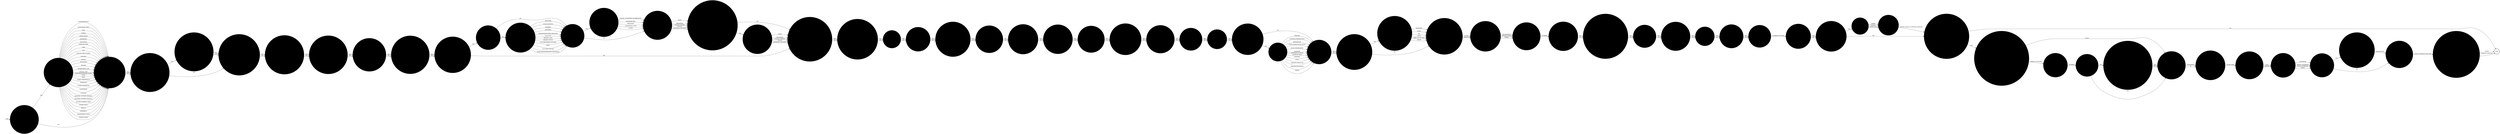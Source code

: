 digraph OLD_CONCERTED_INDISCIPLINE {  rankdir=LR;
  node [shape = circle];
  START_NODE [label="", shape=none];
  START_NODE -> 44750 [label = "start"];
  END_NODE [label="END", shape="doublecircle"];
  44122 [label = "Was control and restraints employed?", style="filled", color="#DDD"];
  44122 -> 44979 [label = "YES", style="filled", color="#DDD"];
  44122 -> 44979 [label = "NO", style="filled", color="#DDD"];
  44140 [label = "Is the incident subject to a governor's adjudication?", style="filled", color="#DDD"];
  44140 -> 44256 [label = "YES", style="filled", color="#DDD"];
  44140 -> 44256 [label = "NO", style="filled", color="#DDD"];
  44156 [label = "Has the prison service press office been informed?", style="filled", color="#DDD"];
  44156 -> 44267 [label = "YES", style="filled", color="#DDD"];
  44156 -> 44267 [label = "NO", style="filled", color="#DDD"];
  44161 [label = "Were works services staff present?", style="filled", color="#DDD"];
  44161 -> 45165 [label = "YES", style="filled", color="#DDD"];
  44161 -> 45165 [label = "NO", style="filled", color="#DDD"];
  44162 [label = "Has the service supplier been notified of a replacement keyword?", style="filled", color="#DDD"];
  44162 -> 44216 [label = "YES", style="filled", color="#DDD"];
  44162 -> 44216 [label = "NO", style="filled", color="#DDD"];
  44170 [label = "How many prisoners were involved?", style="filled", color="#DDD"];
  44170 -> 44551 [label = "NUMBER", style="filled", color="#DDD"];
  44182 [label = "Is the incident the subject of a police investigation?", style="filled", color="#DDD"];
  44182 -> 44783 [label = "YES", style="filled", color="#DDD"];
  44182 -> 44774 [label = "NO", style="filled", color="#DDD"];
  44216 [label = "Indicate the nature of the shut down", style="filled", color="#DDD"];
  44216 -> 44562 [label = "TELEPHONY", style="filled", color="#DDD"];
  44216 -> 44562 [label = "IT", style="filled", color="#DDD"];
  44238 [label = "Were extendable batons used?", style="filled", color="#DDD"];
  44238 -> 44338 [label = "YES", style="filled", color="#DDD"];
  44238 -> 44338 [label = "NO", style="filled", color="#DDD"];
  44250 [label = "Was the keyword requested?", style="filled", color="#DDD"];
  44250 -> 44162 [label = "YES", style="filled", color="#DDD"];
  44250 -> 44216 [label = "NO", style="filled", color="#DDD"];
  44256 [label = "Is any member of staff facing disciplinary charges?", style="filled", color="#DDD"];
  44256 -> 45065 [label = "YES", style="filled", color="#DDD"];
  44256 -> 45065 [label = "NO", style="filled", color="#DDD"];
  44267 [label = "Were any injuries received during this incident?", style="filled", color="#DDD"];
  44267 -> 45129 [label = "YES", style="filled", color="#DDD"];
  44267 -> 44884 [label = "NO", style="filled", color="#DDD"];
  44279 [label = "Quote the vantive case number", style="filled", color="#DDD"];
  44279 -> 44250 [label = "NUMBER", style="filled", color="#DDD"];
  44296 [label = "Were trained negotiators deployed?", style="filled", color="#DDD"];
  44296 -> 44317 [label = "YES", style="filled", color="#DDD"];
  44296 -> 44317 [label = "NO", style="filled", color="#DDD"];
  44299 [label = "Was the fire service present?", style="filled", color="#DDD"];
  44299 -> 45174 [label = "YES", style="filled", color="#DDD"];
  44299 -> 45174 [label = "NO", style="filled", color="#DDD"];
  44304 [label = "What was the location of the incident?", style="filled", color="#DDD"];
  44304 -> 44910 [label = "ADMINISTRATION", style="filled", color="#DDD"];
  44304 -> 44910 [label = "ASSOCIATION AREA", style="filled", color="#DDD"];
  44304 -> 44910 [label = "CELL", style="filled", color="#DDD"];
  44304 -> 44910 [label = "CHAPEL", style="filled", color="#DDD"];
  44304 -> 44910 [label = "DINING ROOM", style="filled", color="#DDD"];
  44304 -> 44910 [label = "DORMITORY", style="filled", color="#DDD"];
  44304 -> 44910 [label = "EDUCATION", style="filled", color="#DDD"];
  44304 -> 44910 [label = "EXERCISE YARD", style="filled", color="#DDD"];
  44304 -> 44910 [label = "GATE", style="filled", color="#DDD"];
  44304 -> 44910 [label = "GYM", style="filled", color="#DDD"];
  44304 -> 44910 [label = "HEALTH CARE CENTRE", style="filled", color="#DDD"];
  44304 -> 44910 [label = "KITCHEN", style="filled", color="#DDD"];
  44304 -> 44910 [label = "OFFICE", style="filled", color="#DDD"];
  44304 -> 44910 [label = "RECEPTION", style="filled", color="#DDD"];
  44304 -> 44910 [label = "RECESS", style="filled", color="#DDD"];
  44304 -> 44910 [label = "SEGREGATION UNIT", style="filled", color="#DDD"];
  44304 -> 44910 [label = "SPECIAL UNIT", style="filled", color="#DDD"];
  44304 -> 44910 [label = "SHOWERS/CHANGING ROOM", style="filled", color="#DDD"];
  44304 -> 44910 [label = "VISITS", style="filled", color="#DDD"];
  44304 -> 44910 [label = "WING", style="filled", color="#DDD"];
  44304 -> 44910 [label = "WORKS DEPARTMENT", style="filled", color="#DDD"];
  44304 -> 44910 [label = "WORKSHOP", style="filled", color="#DDD"];
  44304 -> 44910 [label = "WITHIN PERIMETER", style="filled", color="#DDD"];
  44304 -> 44910 [label = "ELSEWHERE", style="filled", color="#DDD"];
  44304 -> 44910 [label = "FUNERAL", style="filled", color="#DDD"];
  44304 -> 44910 [label = "HOSPITAL OUTSIDE (PATIENT)", style="filled", color="#DDD"];
  44304 -> 44910 [label = "HOSPITAL OUTSIDE (VISITING)", style="filled", color="#DDD"];
  44304 -> 44910 [label = "OUTSIDE WORKING PARTY", style="filled", color="#DDD"];
  44304 -> 44910 [label = "SPORTS FIELD", style="filled", color="#DDD"];
  44304 -> 44910 [label = "VEHICLE", style="filled", color="#DDD"];
  44304 -> 44910 [label = "WEDDINGS", style="filled", color="#DDD"];
  44304 -> 44910 [label = "MAGISTRATES COURT", style="filled", color="#DDD"];
  44304 -> 44910 [label = "CROWN COURT", style="filled", color="#DDD"];
  44317 [label = "Was an incident liaison officer present?", style="filled", color="#DDD"];
  44317 -> 45045 [label = "YES", style="filled", color="#DDD"];
  44317 -> 45045 [label = "NO", style="filled", color="#DDD"];
  44336 [label = "Was any evacuation necessary?", style="filled", color="#DDD"];
  44336 -> 44483 [label = "YES", style="filled", color="#DDD"];
  44336 -> 44483 [label = "NO", style="filled", color="#DDD"];
  44338 [label = "Duration of incident in hours", style="filled", color="#DDD"];
  44338 -> 45153 [label = "NUMBER OF HOURS", style="filled", color="#DDD"];
  44387 [label = "Describe the damage", style="filled", color="#DDD"];
  44387 -> 44661 [label = "MINOR", style="filled", color="#DDD"];
  44387 -> 44661 [label = "SERIOUS", style="filled", color="#DDD"];
  44387 -> 44661 [label = "EXTENSIVE", style="filled", color="#DDD"];
  44438 [label = "Were weapons used by the perpetrators?", style="filled", color="#DDD"];
  44438 -> 44654 [label = "YES", style="filled", color="#DDD"];
  44438 -> 44336 [label = "NO", style="filled", color="#DDD"];
  44483 [label = "Was there an apparent reason for the incident?", style="filled", color="#DDD"];
  44483 -> 44656 [label = "YES", style="filled", color="#DDD"];
  44483 -> 44738 [label = "NO", style="filled", color="#DDD"];
  44531 [label = "Was a minor injury sustained?", style="filled", color="#DDD"];
  44531 -> 44877 [label = "YES", style="filled", color="#DDD"];
  44531 -> 44734 [label = "NO", style="filled", color="#DDD"];
  44551 [label = "Have the ring leaders been identified?", style="filled", color="#DDD"];
  44551 -> 44623 [label = "YES", style="filled", color="#DDD"];
  44551 -> 44623 [label = "NO", style="filled", color="#DDD"];
  44562 [label = "What time was the system shut down?", style="filled", color="#DDD"];
  44562 -> 44577 [label = "ENTER TIME", style="filled", color="#DDD"];
  44577 [label = "Was this a full or partial shut down?", style="filled", color="#DDD"];
  44577 -> 44809 [label = "FULL", style="filled", color="#DDD"];
  44577 -> 44809 [label = "PARTIAL", style="filled", color="#DDD"];
  44623 [label = "Have the ring leaders been entered on inmate involvement?", style="filled", color="#DDD"];
  44623 -> 44917 [label = "YES", style="filled", color="#DDD"];
  44623 -> 44917 [label = "NO", style="filled", color="#DDD"];
  44654 [label = "Describe weapons used", style="filled", color="#DDD"];
  44654 -> 44336 [label = "FIREARM", style="filled", color="#DDD"];
  44654 -> 44336 [label = "CHEMICAL INCAPACITANT", style="filled", color="#DDD"];
  44654 -> 44336 [label = "KNIFE/BLADE", style="filled", color="#DDD"];
  44654 -> 44336 [label = "OTHER SHARP INSTRUMENT", style="filled", color="#DDD"];
  44654 -> 44336 [label = "BLUNT INSTRUMENT", style="filled", color="#DDD"];
  44654 -> 44336 [label = "LIGATURE", style="filled", color="#DDD"];
  44654 -> 44336 [label = "DANGEROUS LIQUID", style="filled", color="#DDD"];
  44654 -> 44336 [label = "EXCRETA/URINE", style="filled", color="#DDD"];
  44654 -> 44336 [label = "SPITTING", style="filled", color="#DDD"];
  44654 -> 44336 [label = "FOOD", style="filled", color="#DDD"];
  44654 -> 44336 [label = "THROWN FURNITURE", style="filled", color="#DDD"];
  44654 -> 44336 [label = "THROWN EQUIPMENT", style="filled", color="#DDD"];
  44654 -> 44336 [label = "OTHER", style="filled", color="#DDD"];
  44656 [label = "Describe the apparent reason for the incident", style="filled", color="#DDD"];
  44656 -> 44738 [label = "FACILITIES", style="filled", color="#DDD"];
  44656 -> 44738 [label = "FOOD", style="filled", color="#DDD"];
  44656 -> 44738 [label = "PAY", style="filled", color="#DDD"];
  44656 -> 44738 [label = "VISITS", style="filled", color="#DDD"];
  44656 -> 44738 [label = "TIME OUT OF CELL", style="filled", color="#DDD"];
  44656 -> 44738 [label = "OTHER", style="filled", color="#DDD"];
  44661 [label = "Estimated cost of damage", style="filled", color="#DDD"];
  44661 -> 44810 [label = "ENTER AMOUNT IN POUND STERLING", style="filled", color="#DDD"];
  44662 [label = "Was the system re-activated locally or by the service supplier?", style="filled", color="#DDD"];
  44662 -> END_NODE [label = "LOCAL", style="filled", color="#DDD"];
  44662 -> END_NODE [label = "SERVICE SUPPLIER", style="filled", color="#DDD"];
  44663 [label = "Was a CANDR advisor present?", style="filled", color="#DDD"];
  44663 -> 44684 [label = "YES", style="filled", color="#DDD"];
  44663 -> 44684 [label = "NO", style="filled", color="#DDD"];
  44679 [label = "Are any staff on sick leave as a result of this incident?", style="filled", color="#DDD"];
  44679 -> 44867 [label = "YES", style="filled", color="#DDD"];
  44679 -> 44867 [label = "NO", style="filled", color="#DDD"];
  44684 [label = "Was the emergency response vehicle present?", style="filled", color="#DDD"];
  44684 -> 44296 [label = "YES", style="filled", color="#DDD"];
  44684 -> 44296 [label = "NO", style="filled", color="#DDD"];
  44697 [label = "Who was detained in outside hospital?", style="filled", color="#DDD"];
  44697 -> 44884 [label = "STAFF", style="filled", color="#DDD"];
  44697 -> 44884 [label = "PRISONERS", style="filled", color="#DDD"];
  44697 -> 44884 [label = "CIVILIAN GRADES", style="filled", color="#DDD"];
  44697 -> 44884 [label = "POLICE", style="filled", color="#DDD"];
  44697 -> 44884 [label = "EXTERNAL CIVILIANS", style="filled", color="#DDD"];
  44724 [label = "Which serious injuries were sustained?", style="filled", color="#DDD"];
  44724 -> 44531 [label = "FRACTURE", style="filled", color="#DDD"];
  44724 -> 44531 [label = "SCALD OR BURN", style="filled", color="#DDD"];
  44724 -> 44531 [label = "STABBING", style="filled", color="#DDD"];
  44724 -> 44531 [label = "CRUSHING", style="filled", color="#DDD"];
  44724 -> 44531 [label = "EXTENSIVE/MULTIPLE BRUISING", style="filled", color="#DDD"];
  44724 -> 44531 [label = "BLACK EYE", style="filled", color="#DDD"];
  44724 -> 44531 [label = "BROKEN NOSE", style="filled", color="#DDD"];
  44724 -> 44531 [label = "BROKEN TEETH", style="filled", color="#DDD"];
  44724 -> 44531 [label = "CUTS REQUIRING SUTURES", style="filled", color="#DDD"];
  44724 -> 44531 [label = "BITES", style="filled", color="#DDD"];
  44724 -> 44531 [label = "GUN SHOT WOUND", style="filled", color="#DDD"];
  44724 -> 44531 [label = "TEMPORARY/PERMANENT BLINDNESS", style="filled", color="#DDD"];
  44734 [label = "Enter description of person(s) injured", style="filled", color="#DDD"];
  44734 -> 44973 [label = "STAFF", style="filled", color="#DDD"];
  44734 -> 44973 [label = "PRISONERS", style="filled", color="#DDD"];
  44734 -> 44973 [label = "CIVILIAN GRADES", style="filled", color="#DDD"];
  44734 -> 44973 [label = "POLICE", style="filled", color="#DDD"];
  44734 -> 44973 [label = "EXTERNAL CIVILIANS", style="filled", color="#DDD"];
  44738 [label = "Describe the incident as either active or passive", style="filled", color="#DDD"];
  44738 -> 44760 [label = "ACTIVE", style="filled", color="#DDD"];
  44738 -> 44760 [label = "PASSIVE", style="filled", color="#DDD"];
  44750 [label = "Is the location of the incident known?", style="filled", color="#DDD"];
  44750 -> 44304 [label = "YES", style="filled", color="#DDD"];
  44750 -> 44910 [label = "NO", style="filled", color="#DDD"];
  44758 [label = "Was the telephone/it system shut down locally or by the service supplier?", style="filled", color="#DDD"];
  44758 -> 44216 [label = "LOCAL", style="filled", color="#DDD"];
  44758 -> 44279 [label = "SERVICE SUPPLIER", style="filled", color="#DDD"];
  44760 [label = "Describe how the incident was resolved", style="filled", color="#DDD"];
  44760 -> 44170 [label = "NEGOTIATION", style="filled", color="#DDD"];
  44760 -> 44170 [label = "INTERVENTION", style="filled", color="#DDD"];
  44760 -> 44170 [label = "OTHER", style="filled", color="#DDD"];
  44764 [label = "Was the system compromised?", style="filled", color="#DDD"];
  44764 -> 45013 [label = "YES", style="filled", color="#DDD"];
  44764 -> 44902 [label = "NO", style="filled", color="#DDD"];
  44774 [label = "Is the incident the subject of an internal investigation?", style="filled", color="#DDD"];
  44774 -> 44140 [label = "YES", style="filled", color="#DDD"];
  44774 -> 44140 [label = "NO", style="filled", color="#DDD"];
  44783 [label = "Has any prosecution taken place or is any pending?", style="filled", color="#DDD"];
  44783 -> 44774 [label = "YES", style="filled", color="#DDD"];
  44783 -> 44774 [label = "NO", style="filled", color="#DDD"];
  44809 [label = "Who authorised the shut down?", style="filled", color="#DDD"];
  44809 -> 44764 [label = "GOVERNOR", style="filled", color="#DDD"];
  44809 -> 44764 [label = "DEPUTY GOVERNOR", style="filled", color="#DDD"];
  44809 -> 44764 [label = "DUTY GOVERNOR", style="filled", color="#DDD"];
  44809 -> 44764 [label = "OTHER", style="filled", color="#DDD"];
  44810 [label = "Was the telephone/it system shut down during the incident?", style="filled", color="#DDD"];
  44810 -> 44758 [label = "YES", style="filled", color="#DDD"];
  44810 -> END_NODE [label = "NO", style="filled", color="#DDD"];
  44867 [label = "Was a barricade used?", style="filled", color="#DDD"];
  44867 -> 44663 [label = "YES", style="filled", color="#DDD"];
  44867 -> 44663 [label = "NO", style="filled", color="#DDD"];
  44877 [label = "Which minor injuries were sustained?", style="filled", color="#DDD"];
  44877 -> 44734 [label = "GRAZES, SCRATCHES OR ABRASIONS", style="filled", color="#DDD"];
  44877 -> 44734 [label = "MINOR BRUISES", style="filled", color="#DDD"];
  44877 -> 44734 [label = "SWELLINGS", style="filled", color="#DDD"];
  44877 -> 44734 [label = "SUPERFICIAL CUTS", style="filled", color="#DDD"];
  44877 -> 44734 [label = "OTHER", style="filled", color="#DDD"];
  44884 [label = "Are there any staff now off duty as a result of this incident?", style="filled", color="#DDD"];
  44884 -> 44679 [label = "YES", style="filled", color="#DDD"];
  44884 -> 44679 [label = "NO", style="filled", color="#DDD"];
  44902 [label = "When was the system re-activated?", style="filled", color="#DDD"];
  44902 -> 44662 [label = "ENTER COMMENT AND DATE", style="filled", color="#DDD"];
  44910 [label = "Were the police informed of the incident?", style="filled", color="#DDD"];
  44910 -> 44182 [label = "YES", style="filled", color="#DDD"];
  44910 -> 44182 [label = "NO", style="filled", color="#DDD"];
  44917 [label = "Was operation Tornado used?", style="filled", color="#DDD"];
  44917 -> 44122 [label = "YES", style="filled", color="#DDD"];
  44917 -> 44122 [label = "NO", style="filled", color="#DDD"];
  44973 [label = "Did injuries result in detention in outside hospital as an in-patient?", style="filled", color="#DDD"];
  44973 -> 44697 [label = "YES", style="filled", color="#DDD"];
  44973 -> 44884 [label = "NO", style="filled", color="#DDD"];
  44979 [label = "Were water hoses used?", style="filled", color="#DDD"];
  44979 -> 44238 [label = "YES", style="filled", color="#DDD"];
  44979 -> 44238 [label = "NO", style="filled", color="#DDD"];
  45013 [label = "Describe what was compromised and by whom", style="filled", color="#DDD"];
  45013 -> 44902 [label = "DESCRIPTION", style="filled", color="#DDD"];
  45045 [label = "Were health care centre staff present?", style="filled", color="#DDD"];
  45045 -> 44161 [label = "YES", style="filled", color="#DDD"];
  45045 -> 44161 [label = "NO", style="filled", color="#DDD"];
  45065 [label = "Is there any media interest in this incident?", style="filled", color="#DDD"];
  45065 -> 44156 [label = "YES", style="filled", color="#DDD"];
  45065 -> 44156 [label = "NO", style="filled", color="#DDD"];
  45117 [label = "Was damage caused to prison property?", style="filled", color="#DDD"];
  45117 -> 44387 [label = "YES", style="filled", color="#DDD"];
  45117 -> 44810 [label = "NO", style="filled", color="#DDD"];
  45129 [label = "Was a serious injury sustained?", style="filled", color="#DDD"];
  45129 -> 44724 [label = "YES", style="filled", color="#DDD"];
  45129 -> 44531 [label = "NO", style="filled", color="#DDD"];
  45153 [label = "Was the incident in public view?", style="filled", color="#DDD"];
  45153 -> 45117 [label = "YES", style="filled", color="#DDD"];
  45153 -> 45117 [label = "NO", style="filled", color="#DDD"];
  45158 [label = "Was the ambulance service present?", style="filled", color="#DDD"];
  45158 -> 44299 [label = "YES", style="filled", color="#DDD"];
  45158 -> 44299 [label = "NO", style="filled", color="#DDD"];
  45165 [label = "Were board of visitors members present?", style="filled", color="#DDD"];
  45165 -> 45158 [label = "YES", style="filled", color="#DDD"];
  45165 -> 45158 [label = "NO", style="filled", color="#DDD"];
  45174 [label = "Were the police present?", style="filled", color="#DDD"];
  45174 -> 44438 [label = "YES", style="filled", color="#DDD"];
  45174 -> 44438 [label = "NO", style="filled", color="#DDD"];
}
